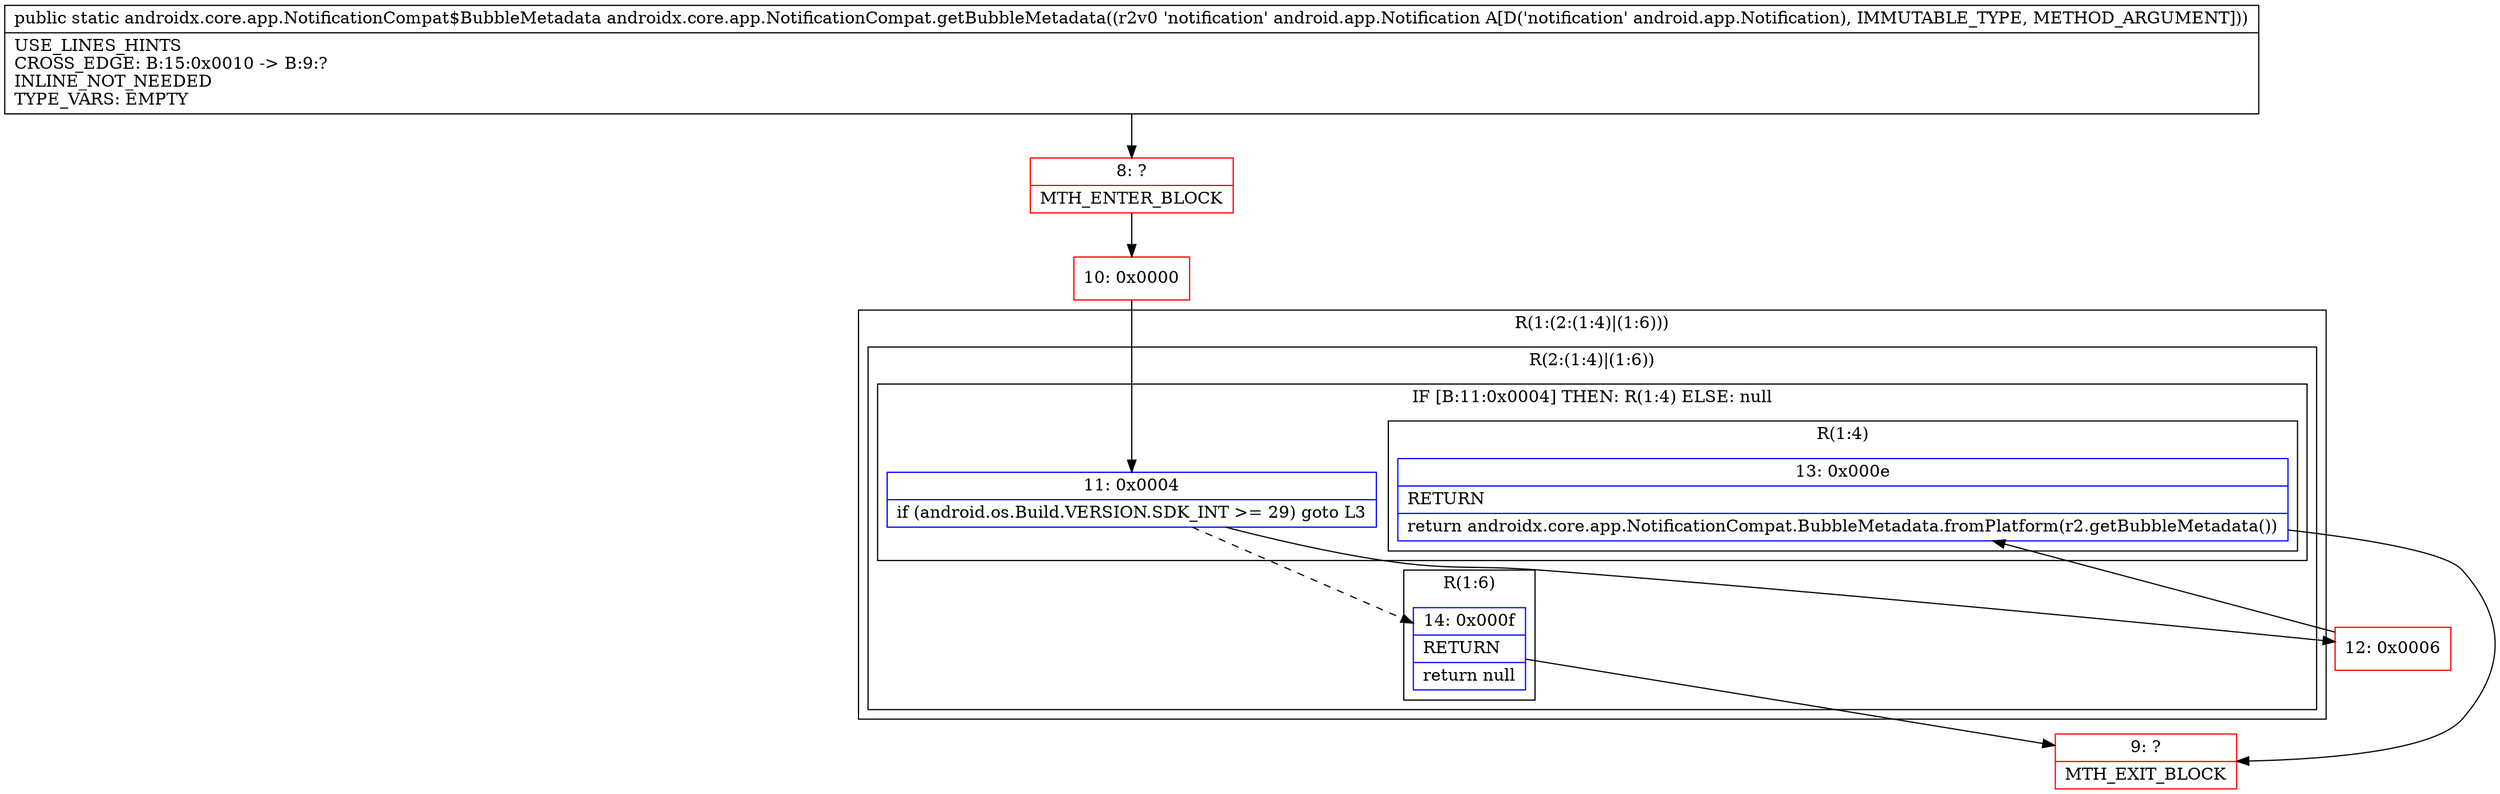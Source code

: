digraph "CFG forandroidx.core.app.NotificationCompat.getBubbleMetadata(Landroid\/app\/Notification;)Landroidx\/core\/app\/NotificationCompat$BubbleMetadata;" {
subgraph cluster_Region_924176722 {
label = "R(1:(2:(1:4)|(1:6)))";
node [shape=record,color=blue];
subgraph cluster_Region_1663666643 {
label = "R(2:(1:4)|(1:6))";
node [shape=record,color=blue];
subgraph cluster_IfRegion_433770354 {
label = "IF [B:11:0x0004] THEN: R(1:4) ELSE: null";
node [shape=record,color=blue];
Node_11 [shape=record,label="{11\:\ 0x0004|if (android.os.Build.VERSION.SDK_INT \>= 29) goto L3\l}"];
subgraph cluster_Region_1278308591 {
label = "R(1:4)";
node [shape=record,color=blue];
Node_13 [shape=record,label="{13\:\ 0x000e|RETURN\l|return androidx.core.app.NotificationCompat.BubbleMetadata.fromPlatform(r2.getBubbleMetadata())\l}"];
}
}
subgraph cluster_Region_1429714810 {
label = "R(1:6)";
node [shape=record,color=blue];
Node_14 [shape=record,label="{14\:\ 0x000f|RETURN\l|return null\l}"];
}
}
}
Node_8 [shape=record,color=red,label="{8\:\ ?|MTH_ENTER_BLOCK\l}"];
Node_10 [shape=record,color=red,label="{10\:\ 0x0000}"];
Node_12 [shape=record,color=red,label="{12\:\ 0x0006}"];
Node_9 [shape=record,color=red,label="{9\:\ ?|MTH_EXIT_BLOCK\l}"];
MethodNode[shape=record,label="{public static androidx.core.app.NotificationCompat$BubbleMetadata androidx.core.app.NotificationCompat.getBubbleMetadata((r2v0 'notification' android.app.Notification A[D('notification' android.app.Notification), IMMUTABLE_TYPE, METHOD_ARGUMENT]))  | USE_LINES_HINTS\lCROSS_EDGE: B:15:0x0010 \-\> B:9:?\lINLINE_NOT_NEEDED\lTYPE_VARS: EMPTY\l}"];
MethodNode -> Node_8;Node_11 -> Node_12;
Node_11 -> Node_14[style=dashed];
Node_13 -> Node_9;
Node_14 -> Node_9;
Node_8 -> Node_10;
Node_10 -> Node_11;
Node_12 -> Node_13;
}

